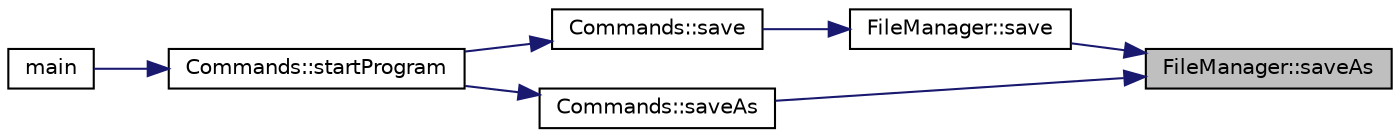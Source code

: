 digraph "FileManager::saveAs"
{
 // LATEX_PDF_SIZE
  edge [fontname="Helvetica",fontsize="10",labelfontname="Helvetica",labelfontsize="10"];
  node [fontname="Helvetica",fontsize="10",shape=record];
  rankdir="RL";
  Node1 [label="FileManager::saveAs",height=0.2,width=0.4,color="black", fillcolor="grey75", style="filled", fontcolor="black",tooltip=" "];
  Node1 -> Node2 [dir="back",color="midnightblue",fontsize="10",style="solid",fontname="Helvetica"];
  Node2 [label="FileManager::save",height=0.2,width=0.4,color="black", fillcolor="white", style="filled",URL="$class_file_manager.html#a04d535656bc2cc55bf0910724123c107",tooltip=" "];
  Node2 -> Node3 [dir="back",color="midnightblue",fontsize="10",style="solid",fontname="Helvetica"];
  Node3 [label="Commands::save",height=0.2,width=0.4,color="black", fillcolor="white", style="filled",URL="$class_commands.html#a2acf83b6cb295cadf9ccd727990a0b27",tooltip=" "];
  Node3 -> Node4 [dir="back",color="midnightblue",fontsize="10",style="solid",fontname="Helvetica"];
  Node4 [label="Commands::startProgram",height=0.2,width=0.4,color="black", fillcolor="white", style="filled",URL="$class_commands.html#ac73b8b9e0ec59dc9fe32fc67f7aa6626",tooltip=" "];
  Node4 -> Node5 [dir="back",color="midnightblue",fontsize="10",style="solid",fontname="Helvetica"];
  Node5 [label="main",height=0.2,width=0.4,color="black", fillcolor="white", style="filled",URL="$main_8cpp.html#ae66f6b31b5ad750f1fe042a706a4e3d4",tooltip=" "];
  Node1 -> Node6 [dir="back",color="midnightblue",fontsize="10",style="solid",fontname="Helvetica"];
  Node6 [label="Commands::saveAs",height=0.2,width=0.4,color="black", fillcolor="white", style="filled",URL="$class_commands.html#a0cc39a2c797456ab64cd38f8aa47d2de",tooltip=" "];
  Node6 -> Node4 [dir="back",color="midnightblue",fontsize="10",style="solid",fontname="Helvetica"];
}
